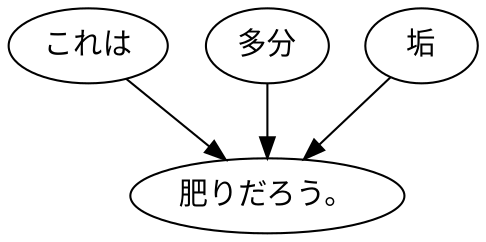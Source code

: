 digraph graph4413 {
	node0 [label="これは"];
	node1 [label="多分"];
	node2 [label="垢"];
	node3 [label="肥りだろう。"];
	node0 -> node3;
	node1 -> node3;
	node2 -> node3;
}
